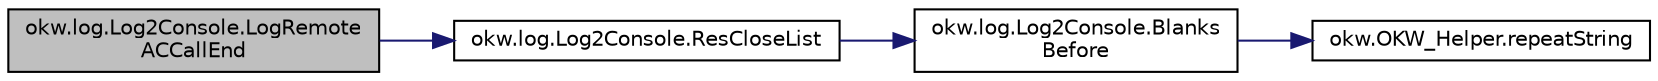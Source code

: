digraph "okw.log.Log2Console.LogRemoteACCallEnd"
{
 // INTERACTIVE_SVG=YES
 // LATEX_PDF_SIZE
  edge [fontname="Helvetica",fontsize="10",labelfontname="Helvetica",labelfontsize="10"];
  node [fontname="Helvetica",fontsize="10",shape=record];
  rankdir="LR";
  Node177 [label="okw.log.Log2Console.LogRemote\lACCallEnd",height=0.2,width=0.4,color="black", fillcolor="grey75", style="filled", fontcolor="black",tooltip="LogRemoteACCallEnd: End of a remote AC call."];
  Node177 -> Node178 [color="midnightblue",fontsize="10",style="solid",fontname="Helvetica"];
  Node178 [label="okw.log.Log2Console.ResCloseList",height=0.2,width=0.4,color="black", fillcolor="white", style="filled",URL="$classokw_1_1log_1_1_log2_console.html#ab2120d2a3c68dc03a6a62d02570bfbd6",tooltip="ResCloseList: Closes the outline level."];
  Node178 -> Node179 [color="midnightblue",fontsize="10",style="solid",fontname="Helvetica"];
  Node179 [label="okw.log.Log2Console.Blanks\lBefore",height=0.2,width=0.4,color="black", fillcolor="white", style="filled",URL="$classokw_1_1log_1_1_log2_console.html#a418e8bba5b89f56ddaf2fea089dd24b2",tooltip="Erzeugt die Einrücktiefe für die Console-Ausgabe."];
  Node179 -> Node180 [color="midnightblue",fontsize="10",style="solid",fontname="Helvetica"];
  Node180 [label="okw.OKW_Helper.repeatString",height=0.2,width=0.4,color="black", fillcolor="white", style="filled",URL="$classokw_1_1_o_k_w___helper.html#ab5e676787808ed174e603c1e3bfcd176",tooltip=" "];
}

